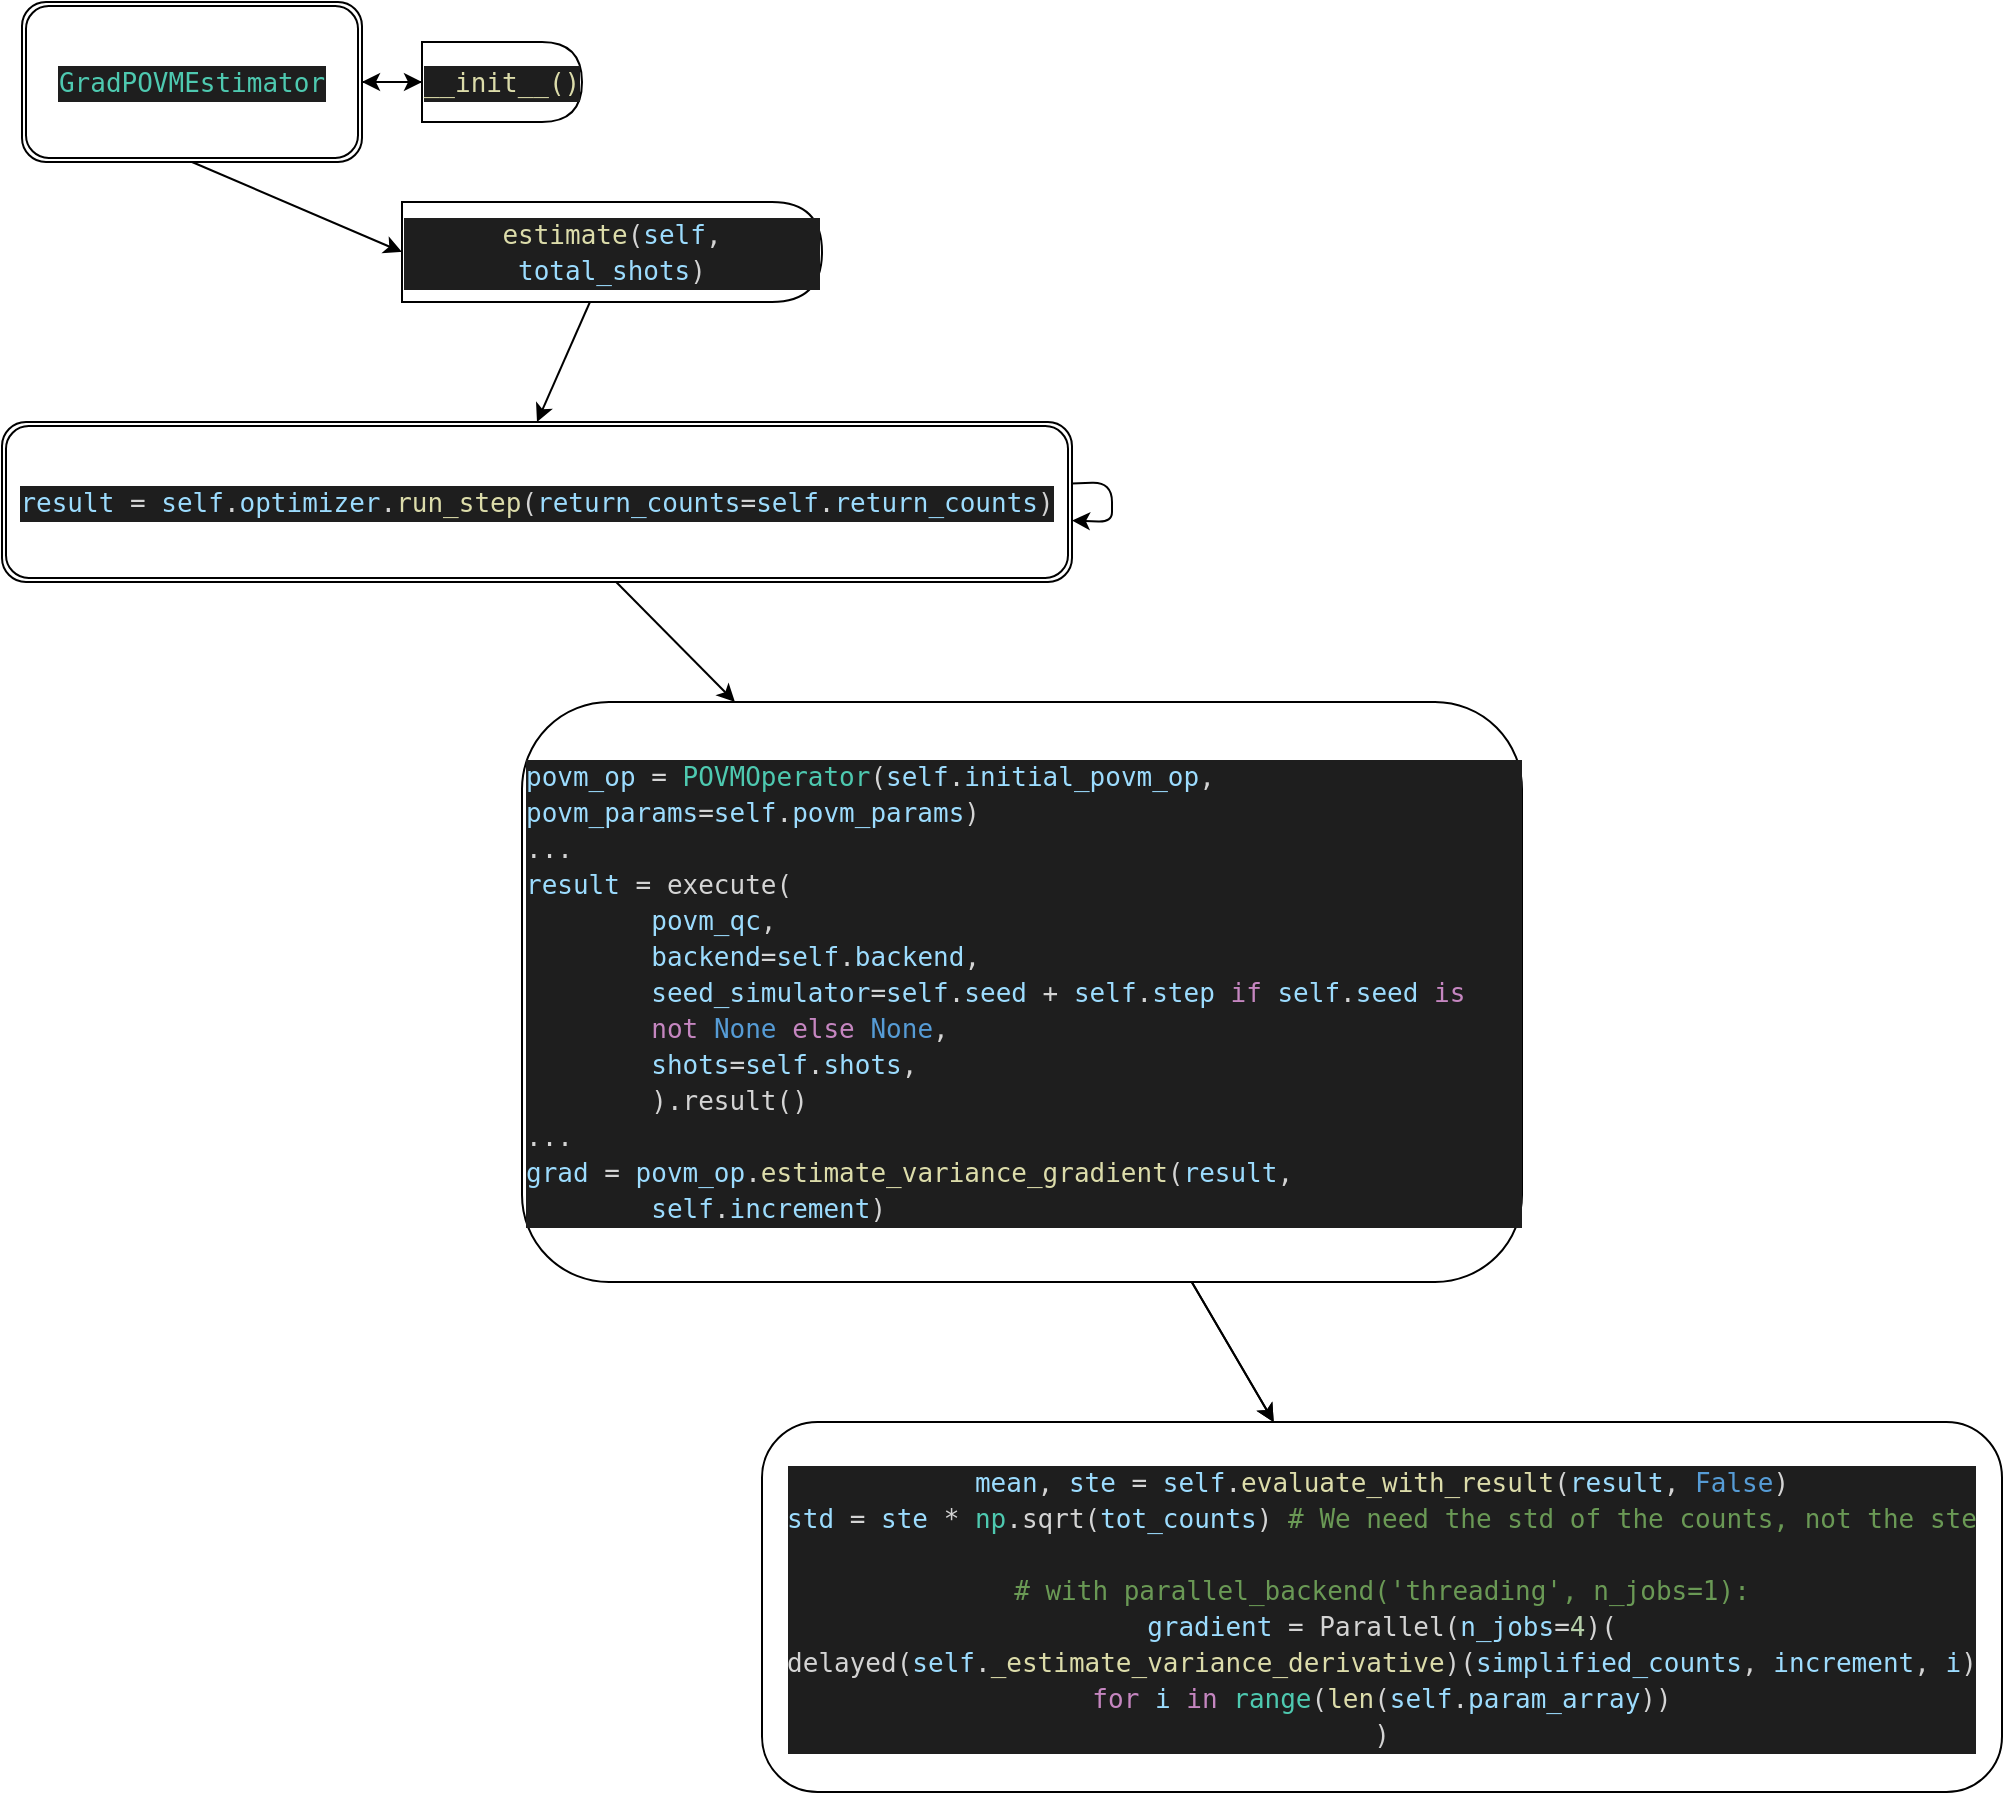 <mxfile>
    <diagram id="tbGwR7wvgous5h1mbf4j" name="Page-1">
        <mxGraphModel dx="624" dy="737" grid="1" gridSize="10" guides="1" tooltips="1" connect="1" arrows="1" fold="1" page="1" pageScale="1" pageWidth="850" pageHeight="1100" math="0" shadow="0">
            <root>
                <mxCell id="0"/>
                <mxCell id="1" parent="0"/>
                <mxCell id="6" value="" style="edgeStyle=none;html=1;" parent="1" source="2" target="4" edge="1">
                    <mxGeometry relative="1" as="geometry"/>
                </mxCell>
                <mxCell id="14" style="edgeStyle=none;html=1;exitX=0.5;exitY=1;exitDx=0;exitDy=0;entryX=0;entryY=0.5;entryDx=0;entryDy=0;" parent="1" source="2" target="7" edge="1">
                    <mxGeometry relative="1" as="geometry"/>
                </mxCell>
                <mxCell id="2" value="&lt;div style=&quot;color: rgb(212 , 212 , 212) ; background-color: rgb(30 , 30 , 30) ; font-family: &amp;#34;droid sans mono&amp;#34; , &amp;#34;monospace&amp;#34; , monospace ; font-size: 13px ; line-height: 18px&quot;&gt;&lt;span style=&quot;color: #4ec9b0&quot;&gt;GradPOVMEstimator&lt;/span&gt;&lt;/div&gt;" style="shape=ext;double=1;rounded=1;whiteSpace=wrap;html=1;" parent="1" vertex="1">
                    <mxGeometry x="70" y="310" width="170" height="80" as="geometry"/>
                </mxCell>
                <mxCell id="5" value="" style="edgeStyle=none;html=1;" parent="1" source="4" target="2" edge="1">
                    <mxGeometry relative="1" as="geometry"/>
                </mxCell>
                <mxCell id="4" value="&lt;div style=&quot;color: rgb(212 , 212 , 212) ; background-color: rgb(30 , 30 , 30) ; font-family: &amp;#34;droid sans mono&amp;#34; , &amp;#34;monospace&amp;#34; , monospace ; font-size: 13px ; line-height: 18px&quot;&gt;&lt;span style=&quot;color: #dcdcaa&quot;&gt;__init__()&lt;/span&gt;&lt;/div&gt;" style="shape=delay;whiteSpace=wrap;html=1;" parent="1" vertex="1">
                    <mxGeometry x="270" y="330" width="80" height="40" as="geometry"/>
                </mxCell>
                <mxCell id="11" style="edgeStyle=none;html=1;entryX=0.5;entryY=0;entryDx=0;entryDy=0;" parent="1" source="7" target="9" edge="1">
                    <mxGeometry relative="1" as="geometry"/>
                </mxCell>
                <mxCell id="7" value="&lt;div style=&quot;color: rgb(212 , 212 , 212) ; background-color: rgb(30 , 30 , 30) ; font-family: &amp;#34;droid sans mono&amp;#34; , &amp;#34;monospace&amp;#34; , monospace ; font-size: 13px ; line-height: 18px&quot;&gt;&lt;span style=&quot;color: #dcdcaa&quot;&gt;estimate&lt;/span&gt;(&lt;span style=&quot;color: #9cdcfe&quot;&gt;self&lt;/span&gt;, &lt;span style=&quot;color: #9cdcfe&quot;&gt;total_shots&lt;/span&gt;)&lt;/div&gt;" style="shape=delay;whiteSpace=wrap;html=1;" parent="1" vertex="1">
                    <mxGeometry x="260" y="410" width="210" height="50" as="geometry"/>
                </mxCell>
                <mxCell id="13" value="" style="edgeStyle=none;html=1;" parent="1" source="9" target="12" edge="1">
                    <mxGeometry relative="1" as="geometry"/>
                </mxCell>
                <mxCell id="9" value="&lt;div style=&quot;color: rgb(212 , 212 , 212) ; background-color: rgb(30 , 30 , 30) ; font-family: &amp;#34;droid sans mono&amp;#34; , &amp;#34;monospace&amp;#34; , monospace ; font-size: 13px ; line-height: 18px&quot;&gt;&lt;span style=&quot;color: #9cdcfe&quot;&gt;result&lt;/span&gt; = &lt;span style=&quot;color: #9cdcfe&quot;&gt;self&lt;/span&gt;.&lt;span style=&quot;color: #9cdcfe&quot;&gt;optimizer&lt;/span&gt;.&lt;span style=&quot;color: #dcdcaa&quot;&gt;run_step&lt;/span&gt;(&lt;span style=&quot;color: #9cdcfe&quot;&gt;return_counts&lt;/span&gt;=&lt;span style=&quot;color: #9cdcfe&quot;&gt;self&lt;/span&gt;.&lt;span style=&quot;color: #9cdcfe&quot;&gt;return_counts&lt;/span&gt;)&lt;/div&gt;" style="shape=ext;double=1;rounded=1;whiteSpace=wrap;html=1;" parent="1" vertex="1">
                    <mxGeometry x="60" y="520" width="535" height="80" as="geometry"/>
                </mxCell>
                <mxCell id="10" style="edgeStyle=none;html=1;" parent="1" source="9" target="9" edge="1">
                    <mxGeometry relative="1" as="geometry"/>
                </mxCell>
                <mxCell id="16" value="" style="edgeStyle=none;html=1;" parent="1" source="12" target="15" edge="1">
                    <mxGeometry relative="1" as="geometry"/>
                </mxCell>
                <mxCell id="19" value="" style="edgeStyle=none;html=1;" edge="1" parent="1" source="12" target="15">
                    <mxGeometry relative="1" as="geometry"/>
                </mxCell>
                <mxCell id="12" value="&lt;div style=&quot;color: rgb(212 , 212 , 212) ; background-color: rgb(30 , 30 , 30) ; font-family: &amp;#34;droid sans mono&amp;#34; , &amp;#34;monospace&amp;#34; , monospace ; font-size: 13px ; line-height: 18px&quot;&gt;&lt;span style=&quot;color: #9cdcfe&quot;&gt;povm_op&lt;/span&gt; = &lt;span style=&quot;color: #4ec9b0&quot;&gt;POVMOperator&lt;/span&gt;(&lt;span style=&quot;color: #9cdcfe&quot;&gt;self&lt;/span&gt;.&lt;span style=&quot;color: #9cdcfe&quot;&gt;initial_povm_op&lt;/span&gt;, &lt;span style=&quot;color: #9cdcfe&quot;&gt;povm_params&lt;/span&gt;=&lt;span style=&quot;color: #9cdcfe&quot;&gt;self&lt;/span&gt;.&lt;span style=&quot;color: #9cdcfe&quot;&gt;povm_params&lt;/span&gt;)&lt;/div&gt;&lt;div style=&quot;color: rgb(212 , 212 , 212) ; background-color: rgb(30 , 30 , 30) ; font-family: &amp;#34;droid sans mono&amp;#34; , &amp;#34;monospace&amp;#34; , monospace ; font-size: 13px ; line-height: 18px&quot;&gt;...&lt;/div&gt;&lt;div style=&quot;color: rgb(212 , 212 , 212) ; background-color: rgb(30 , 30 , 30) ; font-family: &amp;#34;droid sans mono&amp;#34; , &amp;#34;monospace&amp;#34; , monospace ; font-size: 13px ; line-height: 18px&quot;&gt;&lt;div style=&quot;font-family: &amp;#34;droid sans mono&amp;#34; , &amp;#34;monospace&amp;#34; , monospace ; line-height: 18px&quot;&gt;&lt;div&gt;&lt;span style=&quot;color: #9cdcfe&quot;&gt;result&lt;/span&gt; = execute(&lt;/div&gt;&lt;div&gt;            &lt;span style=&quot;color: #9cdcfe&quot;&gt;&lt;span style=&quot;white-space: pre&quot;&gt;&#9;&lt;/span&gt;povm_qc&lt;/span&gt;,&lt;/div&gt;&lt;div&gt;            &lt;span style=&quot;color: #9cdcfe&quot;&gt;&lt;span style=&quot;white-space: pre&quot;&gt;&#9;&lt;/span&gt;backend&lt;/span&gt;=&lt;span style=&quot;color: #9cdcfe&quot;&gt;self&lt;/span&gt;.&lt;span style=&quot;color: #9cdcfe&quot;&gt;backend&lt;/span&gt;,&lt;/div&gt;&lt;div&gt;            &lt;span style=&quot;color: #9cdcfe&quot;&gt;&lt;span style=&quot;white-space: pre&quot;&gt;&#9;&lt;/span&gt;seed_simulator&lt;/span&gt;=&lt;span style=&quot;color: #9cdcfe&quot;&gt;self&lt;/span&gt;.&lt;span style=&quot;color: #9cdcfe&quot;&gt;seed&lt;/span&gt; + &lt;span style=&quot;color: #9cdcfe&quot;&gt;self&lt;/span&gt;.&lt;span style=&quot;color: #9cdcfe&quot;&gt;step&lt;/span&gt; &lt;span style=&quot;color: #c586c0&quot;&gt;if&lt;/span&gt; &lt;span style=&quot;color: #9cdcfe&quot;&gt;self&lt;/span&gt;.&lt;span style=&quot;color: #9cdcfe&quot;&gt;seed&lt;/span&gt; &lt;span style=&quot;color: #c586c0&quot;&gt;is&lt;/span&gt; &lt;span style=&quot;white-space: pre&quot;&gt;&#9;&lt;/span&gt;&lt;span style=&quot;color: #c586c0&quot;&gt;not&lt;/span&gt; &lt;span style=&quot;color: #569cd6&quot;&gt;None&lt;/span&gt; &lt;span style=&quot;color: #c586c0&quot;&gt;else&lt;/span&gt; &lt;span style=&quot;color: #569cd6&quot;&gt;None&lt;/span&gt;,&lt;/div&gt;&lt;div&gt;            &lt;span style=&quot;color: #9cdcfe&quot;&gt;&lt;span style=&quot;white-space: pre&quot;&gt;&#9;&lt;/span&gt;shots&lt;/span&gt;=&lt;span style=&quot;color: #9cdcfe&quot;&gt;self&lt;/span&gt;.&lt;span style=&quot;color: #9cdcfe&quot;&gt;shots&lt;/span&gt;,&lt;/div&gt;&lt;div&gt;        &lt;span style=&quot;white-space: pre&quot;&gt;&#9;&lt;/span&gt;).result()&lt;/div&gt;&lt;div&gt;...&lt;/div&gt;&lt;/div&gt;&lt;/div&gt;&lt;div style=&quot;color: rgb(212 , 212 , 212) ; background-color: rgb(30 , 30 , 30) ; font-family: &amp;#34;droid sans mono&amp;#34; , &amp;#34;monospace&amp;#34; , monospace ; font-size: 13px ; line-height: 18px&quot;&gt;&lt;div style=&quot;line-height: 18px&quot;&gt;&lt;span style=&quot;color: #9cdcfe&quot;&gt;grad&lt;/span&gt; = &lt;span style=&quot;color: #9cdcfe&quot;&gt;povm_op&lt;/span&gt;.&lt;span style=&quot;color: #dcdcaa&quot;&gt;estimate_variance_gradient&lt;/span&gt;(&lt;span style=&quot;color: #9cdcfe&quot;&gt;result&lt;/span&gt;, &lt;span style=&quot;white-space: pre&quot;&gt;&#9;&lt;/span&gt;&lt;span style=&quot;color: #9cdcfe&quot;&gt;self&lt;/span&gt;.&lt;span style=&quot;color: #9cdcfe&quot;&gt;increment&lt;/span&gt;)&lt;/div&gt;&lt;/div&gt;" style="rounded=1;whiteSpace=wrap;html=1;align=left;" parent="1" vertex="1">
                    <mxGeometry x="320" y="660" width="500" height="290" as="geometry"/>
                </mxCell>
                <mxCell id="15" value="&lt;div style=&quot;color: rgb(212 , 212 , 212) ; background-color: rgb(30 , 30 , 30) ; font-family: &amp;#34;droid sans mono&amp;#34; , &amp;#34;monospace&amp;#34; , monospace ; font-size: 13px ; line-height: 18px&quot;&gt;&lt;div&gt; &lt;span style=&quot;color: #9cdcfe&quot;&gt;mean&lt;/span&gt;, &lt;span style=&quot;color: #9cdcfe&quot;&gt;ste&lt;/span&gt; = &lt;span style=&quot;color: #9cdcfe&quot;&gt;self&lt;/span&gt;.&lt;span style=&quot;color: #dcdcaa&quot;&gt;evaluate_with_result&lt;/span&gt;(&lt;span style=&quot;color: #9cdcfe&quot;&gt;result&lt;/span&gt;, &lt;span style=&quot;color: #569cd6&quot;&gt;False&lt;/span&gt;)&lt;/div&gt;&lt;div&gt;        &lt;span style=&quot;color: #9cdcfe&quot;&gt;std&lt;/span&gt; = &lt;span style=&quot;color: #9cdcfe&quot;&gt;ste&lt;/span&gt; * &lt;span style=&quot;color: #4ec9b0&quot;&gt;np&lt;/span&gt;.sqrt(&lt;span style=&quot;color: #9cdcfe&quot;&gt;tot_counts&lt;/span&gt;)  &lt;span style=&quot;color: #6a9955&quot;&gt;# We need the std of the counts, not the ste&lt;/span&gt;&lt;/div&gt;&lt;br&gt;&lt;div&gt;        &lt;span style=&quot;color: #6a9955&quot;&gt;# with parallel_backend('threading', n_jobs=1):&lt;/span&gt;&lt;/div&gt;&lt;div&gt;        &lt;span style=&quot;color: #9cdcfe&quot;&gt;gradient&lt;/span&gt; = Parallel(&lt;span style=&quot;color: #9cdcfe&quot;&gt;n_jobs&lt;/span&gt;=&lt;span style=&quot;color: #b5cea8&quot;&gt;4&lt;/span&gt;)(&lt;/div&gt;&lt;div&gt;            delayed(&lt;span style=&quot;color: #9cdcfe&quot;&gt;self&lt;/span&gt;.&lt;span style=&quot;color: #dcdcaa&quot;&gt;_estimate_variance_derivative&lt;/span&gt;)(&lt;span style=&quot;color: #9cdcfe&quot;&gt;simplified_counts&lt;/span&gt;, &lt;span style=&quot;color: #9cdcfe&quot;&gt;increment&lt;/span&gt;, &lt;span style=&quot;color: #9cdcfe&quot;&gt;i&lt;/span&gt;)&lt;/div&gt;&lt;div&gt;            &lt;span style=&quot;color: #c586c0&quot;&gt;for&lt;/span&gt; &lt;span style=&quot;color: #9cdcfe&quot;&gt;i&lt;/span&gt; &lt;span style=&quot;color: #c586c0&quot;&gt;in&lt;/span&gt; &lt;span style=&quot;color: #4ec9b0&quot;&gt;range&lt;/span&gt;(&lt;span style=&quot;color: #dcdcaa&quot;&gt;len&lt;/span&gt;(&lt;span style=&quot;color: #9cdcfe&quot;&gt;self&lt;/span&gt;.&lt;span style=&quot;color: #9cdcfe&quot;&gt;param_array&lt;/span&gt;))&lt;/div&gt;&lt;div&gt;        )&lt;/div&gt;&lt;/div&gt;" style="whiteSpace=wrap;html=1;rounded=1;" parent="1" vertex="1">
                    <mxGeometry x="440" y="1020" width="620" height="185" as="geometry"/>
                </mxCell>
            </root>
        </mxGraphModel>
    </diagram>
</mxfile>